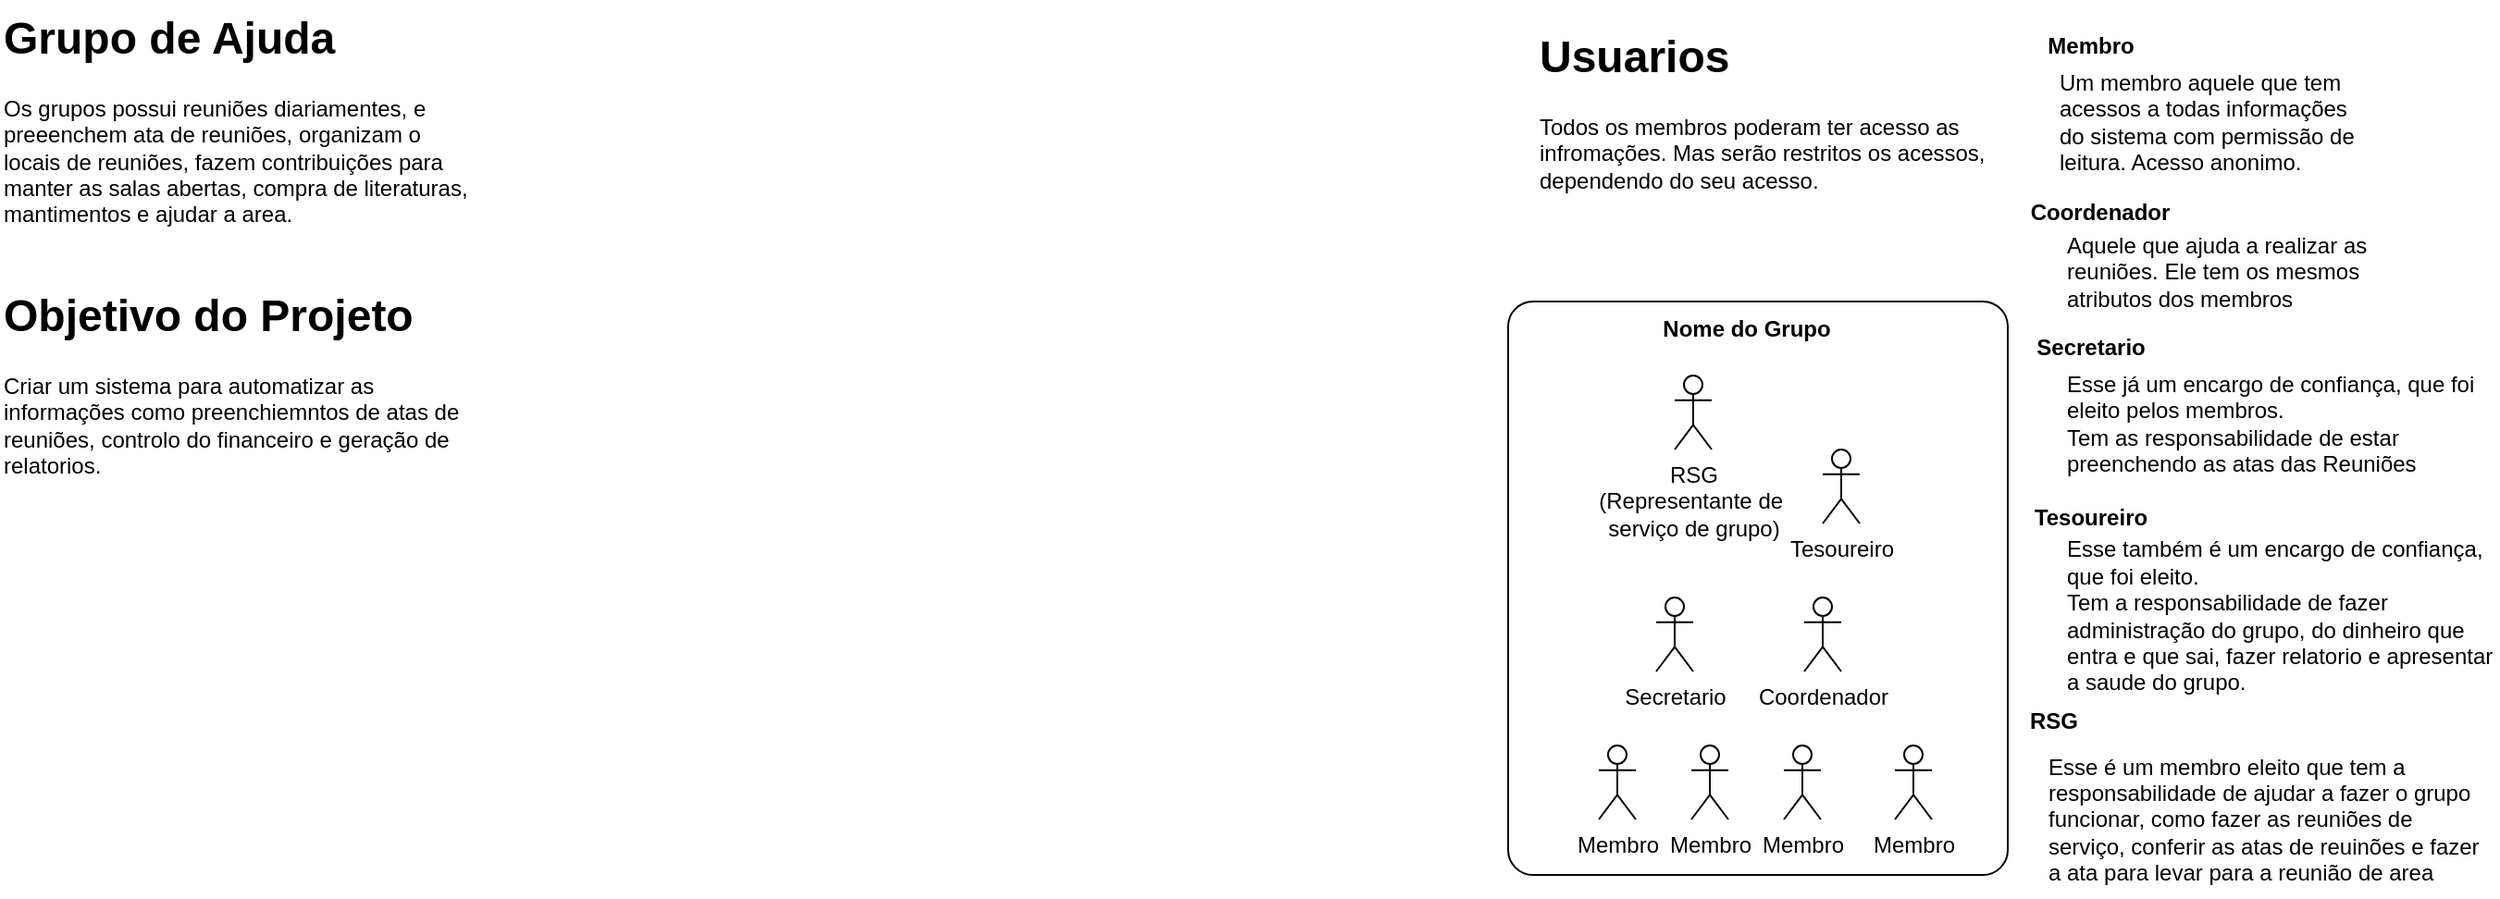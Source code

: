 <mxfile version="24.4.9" type="github">
  <diagram name="Página-1" id="1Ck4k_goWXGXnilSxKg0">
    <mxGraphModel dx="1760" dy="966" grid="1" gridSize="10" guides="1" tooltips="1" connect="1" arrows="1" fold="1" page="1" pageScale="1" pageWidth="827" pageHeight="1169" math="0" shadow="0">
      <root>
        <mxCell id="0" />
        <mxCell id="1" parent="0" />
        <mxCell id="65DaI0JShAkbXW3liX-f-14" value="" style="rounded=1;whiteSpace=wrap;html=1;fillColor=none;arcSize=5;" vertex="1" parent="1">
          <mxGeometry x="835" y="173" width="270" height="310" as="geometry" />
        </mxCell>
        <mxCell id="65DaI0JShAkbXW3liX-f-2" value="Membro" style="shape=umlActor;verticalLabelPosition=bottom;verticalAlign=top;html=1;outlineConnect=0;" vertex="1" parent="1">
          <mxGeometry x="984" y="413" width="20" height="40" as="geometry" />
        </mxCell>
        <mxCell id="65DaI0JShAkbXW3liX-f-3" value="Membro" style="shape=umlActor;verticalLabelPosition=bottom;verticalAlign=top;html=1;outlineConnect=0;" vertex="1" parent="1">
          <mxGeometry x="934" y="413" width="20" height="40" as="geometry" />
        </mxCell>
        <mxCell id="65DaI0JShAkbXW3liX-f-4" value="Membro" style="shape=umlActor;verticalLabelPosition=bottom;verticalAlign=top;html=1;outlineConnect=0;" vertex="1" parent="1">
          <mxGeometry x="884" y="413" width="20" height="40" as="geometry" />
        </mxCell>
        <mxCell id="65DaI0JShAkbXW3liX-f-5" value="Secretario" style="shape=umlActor;verticalLabelPosition=bottom;verticalAlign=top;html=1;outlineConnect=0;" vertex="1" parent="1">
          <mxGeometry x="915" y="333" width="20" height="40" as="geometry" />
        </mxCell>
        <mxCell id="65DaI0JShAkbXW3liX-f-6" value="Tesoureiro" style="shape=umlActor;verticalLabelPosition=bottom;verticalAlign=top;html=1;outlineConnect=0;" vertex="1" parent="1">
          <mxGeometry x="1005" y="253" width="20" height="40" as="geometry" />
        </mxCell>
        <mxCell id="65DaI0JShAkbXW3liX-f-7" value="RSG&lt;div&gt;(Representante de&amp;nbsp;&lt;/div&gt;&lt;div&gt;serviço de grupo)&lt;/div&gt;" style="shape=umlActor;verticalLabelPosition=bottom;verticalAlign=top;html=1;outlineConnect=0;" vertex="1" parent="1">
          <mxGeometry x="925" y="213" width="20" height="40" as="geometry" />
        </mxCell>
        <mxCell id="65DaI0JShAkbXW3liX-f-9" value="Coordenador" style="shape=umlActor;verticalLabelPosition=bottom;verticalAlign=top;html=1;outlineConnect=0;" vertex="1" parent="1">
          <mxGeometry x="995" y="333" width="20" height="40" as="geometry" />
        </mxCell>
        <mxCell id="65DaI0JShAkbXW3liX-f-10" value="Membro" style="shape=umlActor;verticalLabelPosition=bottom;verticalAlign=top;html=1;outlineConnect=0;" vertex="1" parent="1">
          <mxGeometry x="1044" y="413" width="20" height="40" as="geometry" />
        </mxCell>
        <mxCell id="65DaI0JShAkbXW3liX-f-15" value="Nome do Grupo" style="text;html=1;align=center;verticalAlign=middle;whiteSpace=wrap;rounded=0;fontStyle=1" vertex="1" parent="1">
          <mxGeometry x="904" y="173" width="120" height="30" as="geometry" />
        </mxCell>
        <mxCell id="65DaI0JShAkbXW3liX-f-26" value="&lt;h1 style=&quot;margin-top: 0px;&quot;&gt;Grupo de Ajuda&lt;/h1&gt;&lt;p&gt;Os grupos possui reuniões diariamentes, e preeenchem ata de reuniões, organizam o locais de reuniões, fazem contribuições para manter as salas abertas, compra de literaturas, mantimentos e ajudar a area.&lt;/p&gt;" style="text;html=1;whiteSpace=wrap;overflow=hidden;rounded=0;" vertex="1" parent="1">
          <mxGeometry x="20" y="10" width="260" height="130" as="geometry" />
        </mxCell>
        <mxCell id="65DaI0JShAkbXW3liX-f-27" value="&lt;h1 style=&quot;margin-top: 0px;&quot;&gt;Objetivo do Projeto&lt;/h1&gt;&lt;div&gt;Criar um sistema&amp;nbsp;para automatizar as informações como preenchiemntos de atas de reuniões, controlo do financeiro e geração de relatorios.&lt;/div&gt;" style="text;html=1;whiteSpace=wrap;overflow=hidden;rounded=0;" vertex="1" parent="1">
          <mxGeometry x="20" y="160" width="260" height="130" as="geometry" />
        </mxCell>
        <mxCell id="65DaI0JShAkbXW3liX-f-28" value="&lt;h1 style=&quot;margin-top: 0px;&quot;&gt;Usuarios&lt;/h1&gt;&lt;div&gt;Todos os membros poderam ter acesso as infromações. Mas serão restritos os acessos, dependendo do seu acesso.&lt;/div&gt;" style="text;html=1;whiteSpace=wrap;overflow=hidden;rounded=0;" vertex="1" parent="1">
          <mxGeometry x="850" y="20" width="260" height="130" as="geometry" />
        </mxCell>
        <mxCell id="65DaI0JShAkbXW3liX-f-29" value="Membro" style="text;html=1;align=center;verticalAlign=middle;whiteSpace=wrap;rounded=0;fontStyle=1" vertex="1" parent="1">
          <mxGeometry x="1120" y="20" width="60" height="30" as="geometry" />
        </mxCell>
        <mxCell id="65DaI0JShAkbXW3liX-f-30" value="Um membro aquele que tem acessos a todas informações do sistema com permissão de leitura. Acesso anonimo." style="text;html=1;align=left;verticalAlign=middle;whiteSpace=wrap;rounded=0;fontStyle=0" vertex="1" parent="1">
          <mxGeometry x="1131" y="46" width="170" height="60" as="geometry" />
        </mxCell>
        <mxCell id="65DaI0JShAkbXW3liX-f-31" value="Coordenador" style="text;html=1;align=center;verticalAlign=middle;whiteSpace=wrap;rounded=0;fontStyle=1" vertex="1" parent="1">
          <mxGeometry x="1125" y="110" width="60" height="30" as="geometry" />
        </mxCell>
        <mxCell id="65DaI0JShAkbXW3liX-f-32" value="Aquele que ajuda a realizar as reuniões. Ele tem os mesmos atributos dos membros" style="text;html=1;align=left;verticalAlign=middle;whiteSpace=wrap;rounded=0;fontStyle=0" vertex="1" parent="1">
          <mxGeometry x="1135" y="132" width="170" height="50" as="geometry" />
        </mxCell>
        <mxCell id="65DaI0JShAkbXW3liX-f-33" value="Secretario" style="text;html=1;align=center;verticalAlign=middle;whiteSpace=wrap;rounded=0;fontStyle=1" vertex="1" parent="1">
          <mxGeometry x="1120" y="183" width="60" height="30" as="geometry" />
        </mxCell>
        <mxCell id="65DaI0JShAkbXW3liX-f-34" value="Esse já um encargo de confiança, que foi eleito pelos membros.&lt;div&gt;Tem as responsabilidade de estar preenchendo as atas das Reuniões&lt;/div&gt;" style="text;html=1;align=left;verticalAlign=middle;whiteSpace=wrap;rounded=0;fontStyle=0" vertex="1" parent="1">
          <mxGeometry x="1135" y="209" width="235" height="60" as="geometry" />
        </mxCell>
        <mxCell id="65DaI0JShAkbXW3liX-f-36" value="Tesoureiro" style="text;html=1;align=center;verticalAlign=middle;whiteSpace=wrap;rounded=0;fontStyle=1" vertex="1" parent="1">
          <mxGeometry x="1120" y="275" width="60" height="30" as="geometry" />
        </mxCell>
        <mxCell id="65DaI0JShAkbXW3liX-f-37" value="Esse também é um encargo de confiança, que foi eleito.&lt;div&gt;Tem a responsabilidade de fazer administração do grupo, do dinheiro que entra e que sai, fazer relatorio e apresentar a saude do grupo.&lt;/div&gt;" style="text;html=1;align=left;verticalAlign=middle;whiteSpace=wrap;rounded=0;fontStyle=0" vertex="1" parent="1">
          <mxGeometry x="1135" y="301" width="235" height="84" as="geometry" />
        </mxCell>
        <mxCell id="65DaI0JShAkbXW3liX-f-38" value="RSG" style="text;html=1;align=center;verticalAlign=middle;whiteSpace=wrap;rounded=0;fontStyle=1" vertex="1" parent="1">
          <mxGeometry x="1100" y="385" width="60" height="30" as="geometry" />
        </mxCell>
        <mxCell id="65DaI0JShAkbXW3liX-f-39" value="Esse é um membro eleito que tem a responsabilidade de ajudar a fazer o grupo funcionar, como fazer as reuniões de serviço, conferir as atas de reuinões e fazer a ata para levar para a reunião de area" style="text;html=1;align=left;verticalAlign=middle;whiteSpace=wrap;rounded=0;fontStyle=0" vertex="1" parent="1">
          <mxGeometry x="1125" y="411" width="235" height="84" as="geometry" />
        </mxCell>
      </root>
    </mxGraphModel>
  </diagram>
</mxfile>
